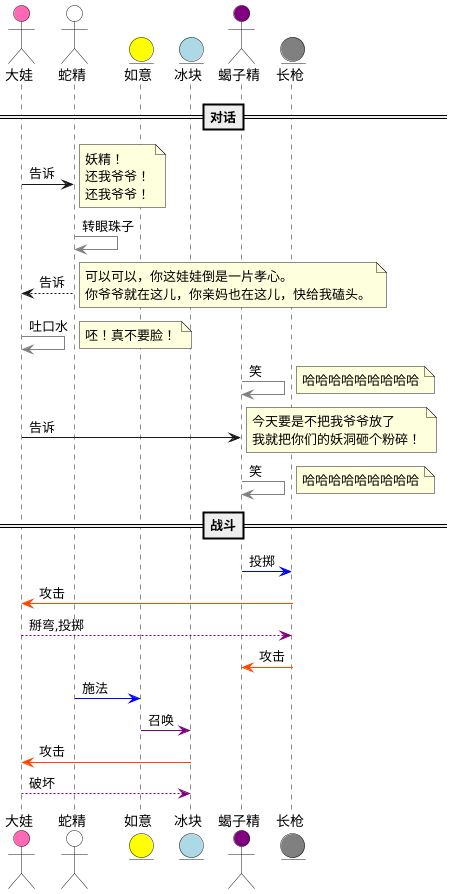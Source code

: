 @startuml

actor 大娃 as dawa  #HotPink
actor 蛇精 as snake #white
entity 如意 as ruyi #Yellow
entity 冰块 as iceberg #LightBlue
actor 蝎子精 as scorpion  #Purple
entity 长枪 as spear #Grey

==对话==
dawa  -> snake : 告诉
note right
    妖精！
    还我爷爷！
    还我爷爷！
end note
snake -[#Grey]> snake:转眼珠子
snake  --> dawa : 告诉
note right
    可以可以，你这娃娃倒是一片孝心。
    你爷爷就在这儿，你亲妈也在这儿，快给我磕头。
end note

dawa -[#Grey]> dawa :吐口水
note right:呸！真不要脸！

scorpion -[#Grey]> scorpion :笑
note right:哈哈哈哈哈哈哈哈哈

dawa -> scorpion : 告诉
note right
    今天要是不把我爷爷放了
    我就把你们的妖洞砸个粉碎！
end note

scorpion -[#Grey]> scorpion :笑
note right:哈哈哈哈哈哈哈哈哈

==战斗==

scorpion -[#Blue]> spear :投掷
spear -[#OrangeRed]> dawa:攻击
dawa --[#purple]> spear:掰弯,投掷
spear -[#OrangeRed]> scorpion:攻击

snake-[#Blue]>ruyi :施法
ruyi-[#purple]>iceberg :召唤
iceberg-[#OrangeRed]> dawa:攻击
dawa --[#purple]> iceberg : 破坏

@enduml
